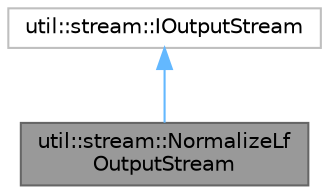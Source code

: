 digraph "util::stream::NormalizeLfOutputStream"
{
 // LATEX_PDF_SIZE
  bgcolor="transparent";
  edge [fontname=Helvetica,fontsize=10,labelfontname=Helvetica,labelfontsize=10];
  node [fontname=Helvetica,fontsize=10,shape=box,height=0.2,width=0.4];
  Node1 [id="Node000001",label="util::stream::NormalizeLf\lOutputStream",height=0.2,width=0.4,color="gray40", fillcolor="grey60", style="filled", fontcolor="black",tooltip=" "];
  Node2 -> Node1 [id="edge1_Node000001_Node000002",dir="back",color="steelblue1",style="solid",tooltip=" "];
  Node2 [id="Node000002",label="util::stream::IOutputStream",height=0.2,width=0.4,color="grey75", fillcolor="white", style="filled",URL="$dd/dba/classutil_1_1stream_1_1IOutputStream.html",tooltip=" "];
}
